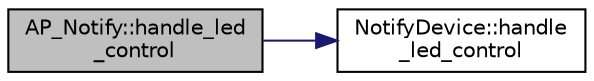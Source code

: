 digraph "AP_Notify::handle_led_control"
{
 // INTERACTIVE_SVG=YES
  edge [fontname="Helvetica",fontsize="10",labelfontname="Helvetica",labelfontsize="10"];
  node [fontname="Helvetica",fontsize="10",shape=record];
  rankdir="LR";
  Node1 [label="AP_Notify::handle_led\l_control",height=0.2,width=0.4,color="black", fillcolor="grey75", style="filled" fontcolor="black"];
  Node1 -> Node2 [color="midnightblue",fontsize="10",style="solid",fontname="Helvetica"];
  Node2 [label="NotifyDevice::handle\l_led_control",height=0.2,width=0.4,color="black", fillcolor="white", style="filled",URL="$classNotifyDevice.html#a341ea8f4437417ea5cd33782b9bf2d3b"];
}
